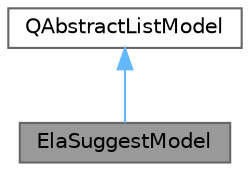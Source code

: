 digraph "ElaSuggestModel"
{
 // LATEX_PDF_SIZE
  bgcolor="transparent";
  edge [fontname=Helvetica,fontsize=10,labelfontname=Helvetica,labelfontsize=10];
  node [fontname=Helvetica,fontsize=10,shape=box,height=0.2,width=0.4];
  Node1 [id="Node000001",label="ElaSuggestModel",height=0.2,width=0.4,color="gray40", fillcolor="grey60", style="filled", fontcolor="black",tooltip="建议项模型，管理搜索建议项列表"];
  Node2 -> Node1 [id="edge1_Node000001_Node000002",dir="back",color="steelblue1",style="solid",tooltip=" "];
  Node2 [id="Node000002",label="QAbstractListModel",height=0.2,width=0.4,color="gray40", fillcolor="white", style="filled",tooltip=" "];
}
